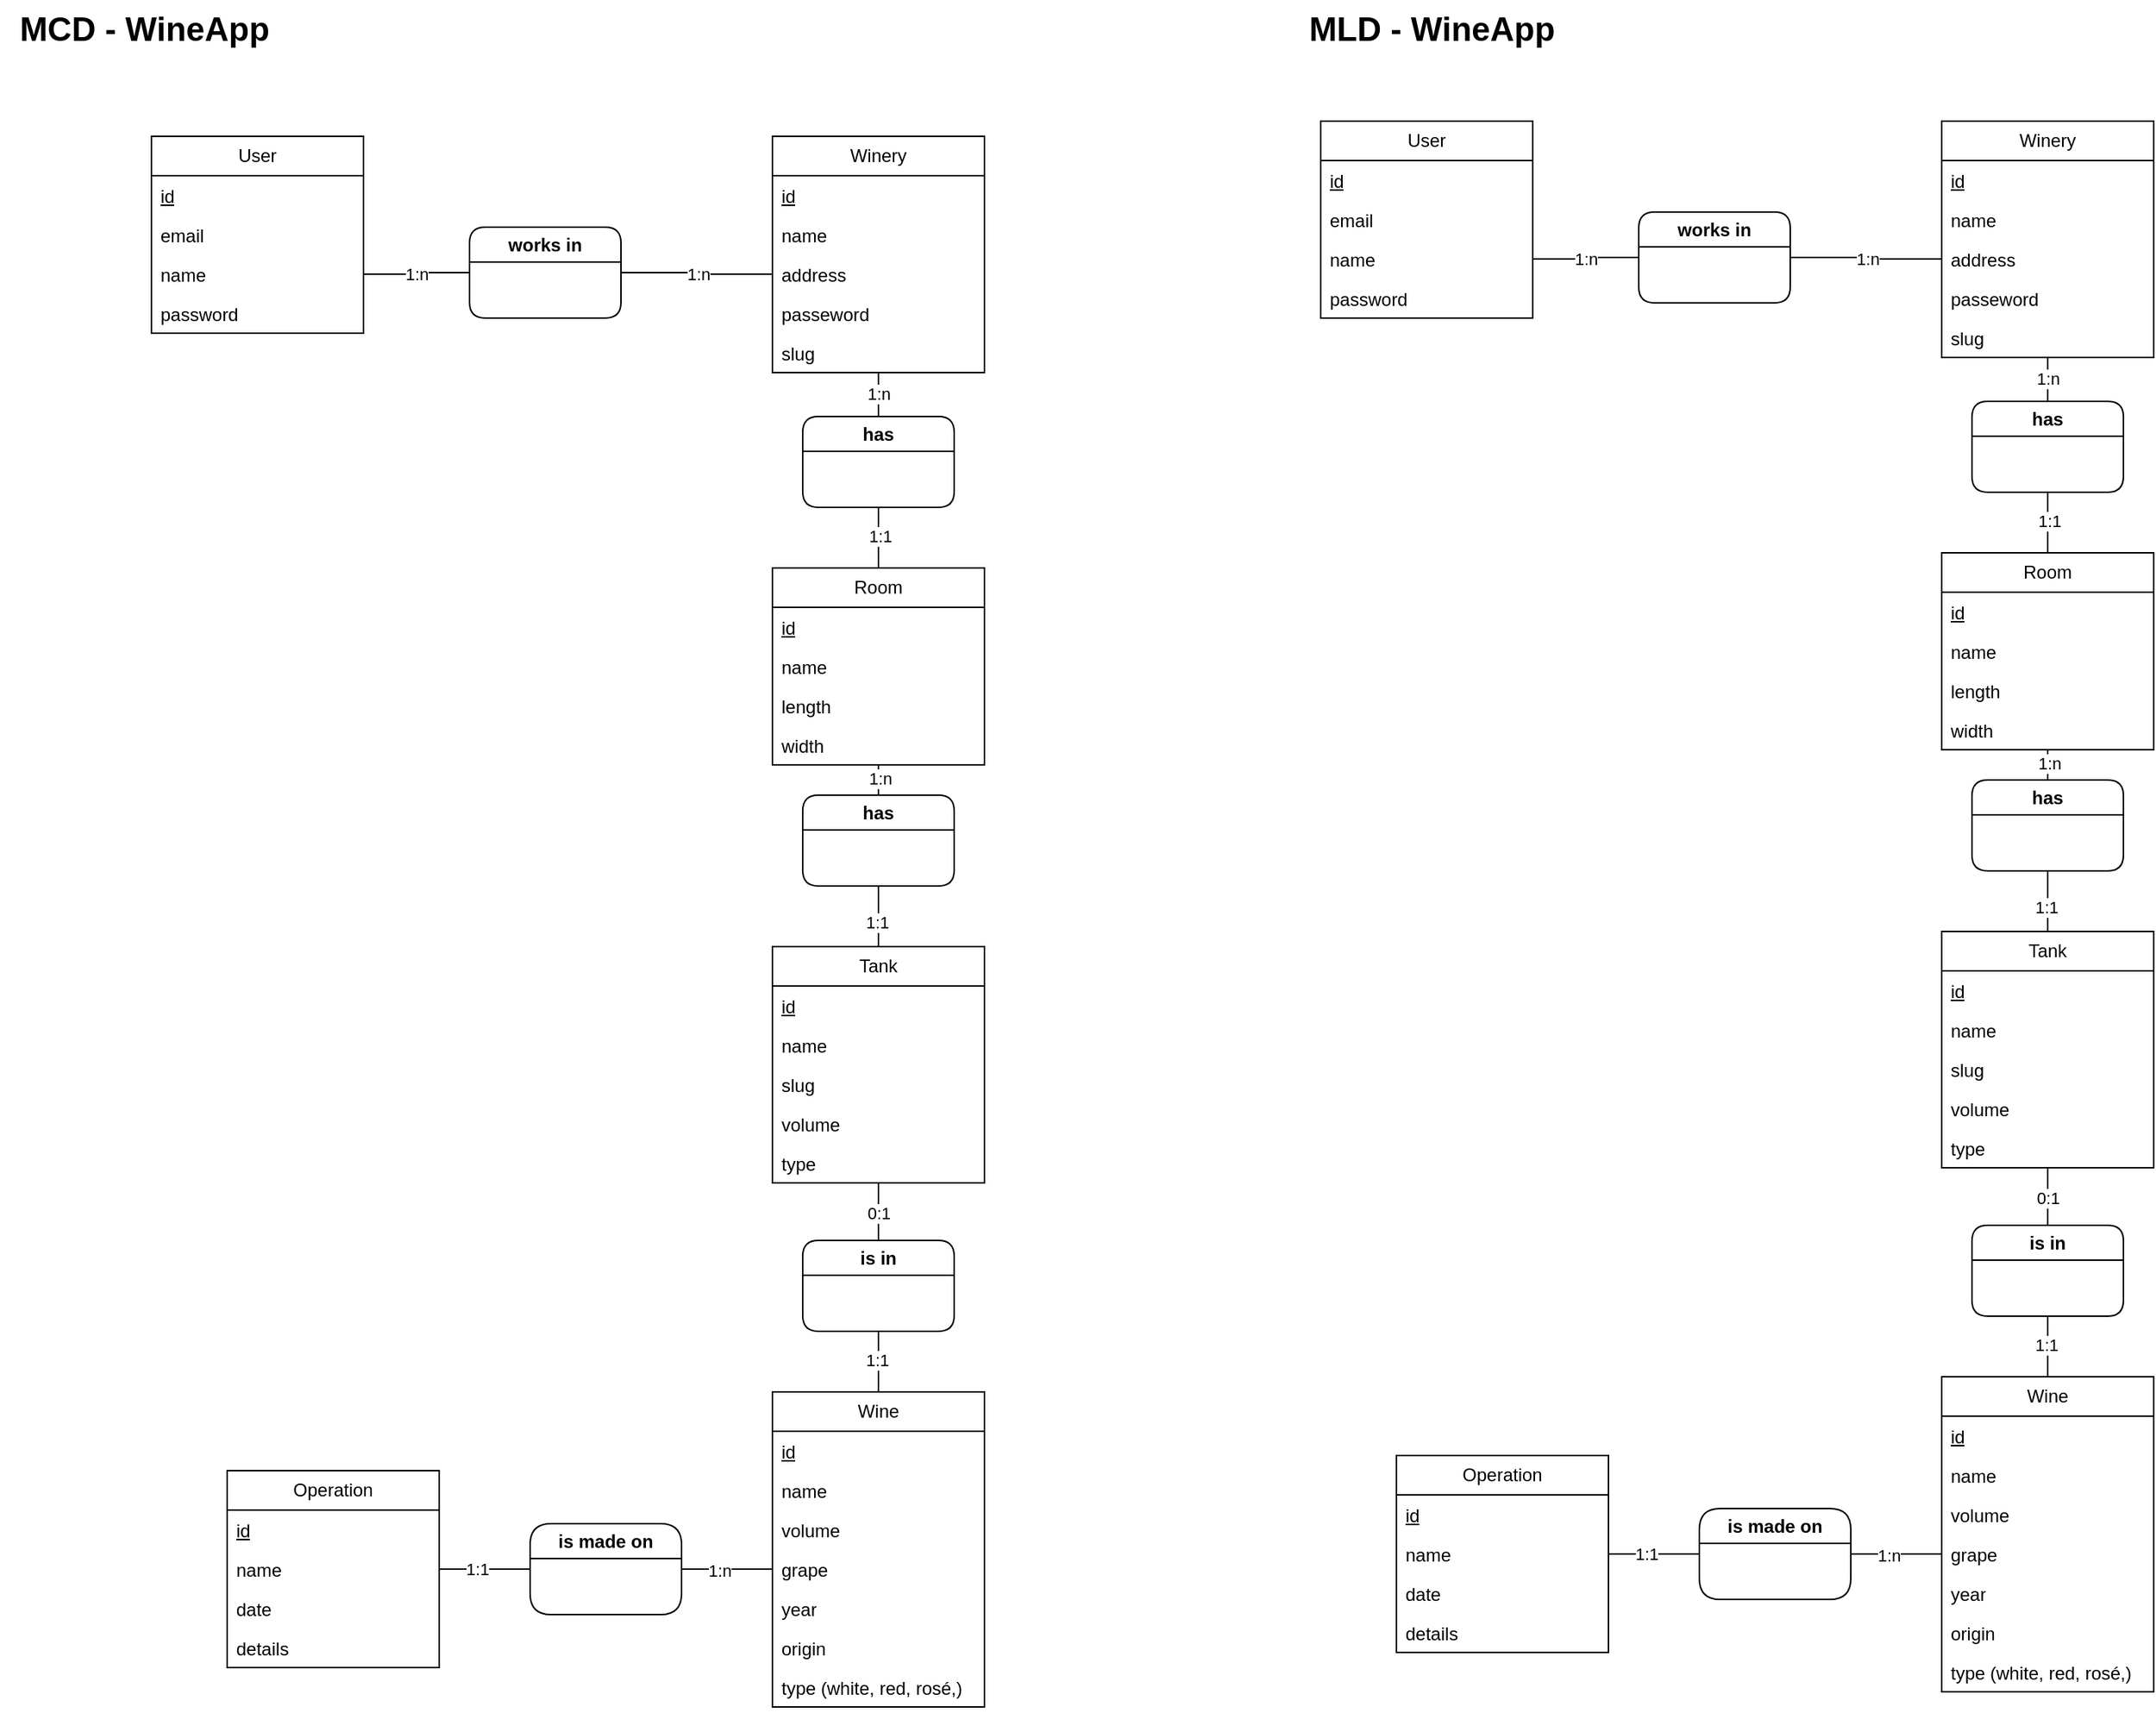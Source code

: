 <mxfile version="23.1.4" type="github">
  <diagram name="Page-1" id="9SM8iRFz8KgwZvnz78GZ">
    <mxGraphModel dx="1760" dy="1583" grid="1" gridSize="10" guides="1" tooltips="1" connect="1" arrows="1" fold="1" page="1" pageScale="1" pageWidth="827" pageHeight="1169" math="0" shadow="0">
      <root>
        <mxCell id="0" />
        <mxCell id="1" parent="0" />
        <mxCell id="mtZeBj0wb_c7YMCQb9q5-4" style="edgeStyle=orthogonalEdgeStyle;rounded=0;orthogonalLoop=1;jettySize=auto;html=1;exitX=1;exitY=0.5;exitDx=0;exitDy=0;entryX=0;entryY=0.5;entryDx=0;entryDy=0;endArrow=none;endFill=0;" edge="1" parent="1" source="mtZeBj0wb_c7YMCQb9q5-16" target="mtZeBj0wb_c7YMCQb9q5-3">
          <mxGeometry relative="1" as="geometry">
            <mxPoint x="260" y="577.5" as="sourcePoint" />
          </mxGeometry>
        </mxCell>
        <mxCell id="mtZeBj0wb_c7YMCQb9q5-51" value="1:n" style="edgeLabel;html=1;align=center;verticalAlign=middle;resizable=0;points=[];" vertex="1" connectable="0" parent="mtZeBj0wb_c7YMCQb9q5-4">
          <mxGeometry x="-0.029" relative="1" as="geometry">
            <mxPoint as="offset" />
          </mxGeometry>
        </mxCell>
        <mxCell id="mtZeBj0wb_c7YMCQb9q5-5" style="edgeStyle=orthogonalEdgeStyle;rounded=0;orthogonalLoop=1;jettySize=auto;html=1;exitX=0;exitY=0.5;exitDx=0;exitDy=0;entryX=1;entryY=0.5;entryDx=0;entryDy=0;endArrow=none;endFill=0;" edge="1" parent="1" source="mtZeBj0wb_c7YMCQb9q5-20" target="mtZeBj0wb_c7YMCQb9q5-3">
          <mxGeometry relative="1" as="geometry">
            <mxPoint x="530" y="580" as="sourcePoint" />
          </mxGeometry>
        </mxCell>
        <mxCell id="mtZeBj0wb_c7YMCQb9q5-53" value="1:n" style="edgeLabel;html=1;align=center;verticalAlign=middle;resizable=0;points=[];" vertex="1" connectable="0" parent="mtZeBj0wb_c7YMCQb9q5-5">
          <mxGeometry x="-0.012" y="-1" relative="1" as="geometry">
            <mxPoint as="offset" />
          </mxGeometry>
        </mxCell>
        <mxCell id="mtZeBj0wb_c7YMCQb9q5-3" value="works in" style="swimlane;whiteSpace=wrap;html=1;rounded=1;" vertex="1" parent="1">
          <mxGeometry x="330" y="170" width="100" height="60" as="geometry" />
        </mxCell>
        <mxCell id="mtZeBj0wb_c7YMCQb9q5-12" style="edgeStyle=orthogonalEdgeStyle;rounded=0;orthogonalLoop=1;jettySize=auto;html=1;entryX=0.5;entryY=0;entryDx=0;entryDy=0;endArrow=none;endFill=0;exitX=0.5;exitY=1;exitDx=0;exitDy=0;" edge="1" parent="1" source="mtZeBj0wb_c7YMCQb9q5-22" target="mtZeBj0wb_c7YMCQb9q5-10">
          <mxGeometry relative="1" as="geometry">
            <mxPoint x="610" y="545" as="sourcePoint" />
          </mxGeometry>
        </mxCell>
        <mxCell id="mtZeBj0wb_c7YMCQb9q5-56" value="1:n" style="edgeLabel;html=1;align=center;verticalAlign=middle;resizable=0;points=[];" vertex="1" connectable="0" parent="mtZeBj0wb_c7YMCQb9q5-12">
          <mxGeometry x="-0.148" y="1" relative="1" as="geometry">
            <mxPoint as="offset" />
          </mxGeometry>
        </mxCell>
        <mxCell id="mtZeBj0wb_c7YMCQb9q5-26" style="edgeStyle=orthogonalEdgeStyle;rounded=0;orthogonalLoop=1;jettySize=auto;html=1;exitX=0.5;exitY=1;exitDx=0;exitDy=0;entryX=0.5;entryY=0;entryDx=0;entryDy=0;endArrow=none;endFill=0;" edge="1" parent="1" source="mtZeBj0wb_c7YMCQb9q5-7" target="mtZeBj0wb_c7YMCQb9q5-22">
          <mxGeometry relative="1" as="geometry" />
        </mxCell>
        <mxCell id="mtZeBj0wb_c7YMCQb9q5-55" value="1:1" style="edgeLabel;html=1;align=center;verticalAlign=middle;resizable=0;points=[];" vertex="1" connectable="0" parent="mtZeBj0wb_c7YMCQb9q5-26">
          <mxGeometry x="-0.043" y="1" relative="1" as="geometry">
            <mxPoint as="offset" />
          </mxGeometry>
        </mxCell>
        <mxCell id="mtZeBj0wb_c7YMCQb9q5-7" value="has" style="swimlane;whiteSpace=wrap;html=1;rounded=1;" vertex="1" parent="1">
          <mxGeometry x="550" y="295" width="100" height="60" as="geometry" />
        </mxCell>
        <mxCell id="mtZeBj0wb_c7YMCQb9q5-8" value="" style="endArrow=none;html=1;rounded=0;exitX=0.5;exitY=0;exitDx=0;exitDy=0;entryX=0.5;entryY=1;entryDx=0;entryDy=0;" edge="1" parent="1" source="mtZeBj0wb_c7YMCQb9q5-7" target="mtZeBj0wb_c7YMCQb9q5-18">
          <mxGeometry width="50" height="50" relative="1" as="geometry">
            <mxPoint x="410" y="685" as="sourcePoint" />
            <mxPoint x="630" y="605" as="targetPoint" />
          </mxGeometry>
        </mxCell>
        <mxCell id="mtZeBj0wb_c7YMCQb9q5-54" value="1:n" style="edgeLabel;html=1;align=center;verticalAlign=middle;resizable=0;points=[];" vertex="1" connectable="0" parent="mtZeBj0wb_c7YMCQb9q5-8">
          <mxGeometry x="0.059" relative="1" as="geometry">
            <mxPoint as="offset" />
          </mxGeometry>
        </mxCell>
        <mxCell id="mtZeBj0wb_c7YMCQb9q5-13" style="edgeStyle=orthogonalEdgeStyle;rounded=0;orthogonalLoop=1;jettySize=auto;html=1;exitX=0.5;exitY=1;exitDx=0;exitDy=0;entryX=0.5;entryY=0;entryDx=0;entryDy=0;endArrow=none;endFill=0;" edge="1" parent="1" source="mtZeBj0wb_c7YMCQb9q5-10" target="mtZeBj0wb_c7YMCQb9q5-27">
          <mxGeometry relative="1" as="geometry">
            <mxPoint x="600" y="705" as="targetPoint" />
          </mxGeometry>
        </mxCell>
        <mxCell id="mtZeBj0wb_c7YMCQb9q5-57" value="1:1" style="edgeLabel;html=1;align=center;verticalAlign=middle;resizable=0;points=[];" vertex="1" connectable="0" parent="mtZeBj0wb_c7YMCQb9q5-13">
          <mxGeometry x="0.197" y="-1" relative="1" as="geometry">
            <mxPoint as="offset" />
          </mxGeometry>
        </mxCell>
        <mxCell id="mtZeBj0wb_c7YMCQb9q5-10" value="has" style="swimlane;whiteSpace=wrap;html=1;rounded=1;" vertex="1" parent="1">
          <mxGeometry x="550" y="545" width="100" height="60" as="geometry" />
        </mxCell>
        <mxCell id="mtZeBj0wb_c7YMCQb9q5-14" value="User" style="swimlane;fontStyle=0;childLayout=stackLayout;horizontal=1;startSize=26;fillColor=none;horizontalStack=0;resizeParent=1;resizeParentMax=0;resizeLast=0;collapsible=1;marginBottom=0;whiteSpace=wrap;html=1;" vertex="1" parent="1">
          <mxGeometry x="120" y="110" width="140" height="130" as="geometry" />
        </mxCell>
        <mxCell id="mtZeBj0wb_c7YMCQb9q5-67" value="&lt;u&gt;id&lt;/u&gt;" style="text;strokeColor=none;fillColor=none;align=left;verticalAlign=top;spacingLeft=4;spacingRight=4;overflow=hidden;rotatable=0;points=[[0,0.5],[1,0.5]];portConstraint=eastwest;whiteSpace=wrap;html=1;" vertex="1" parent="mtZeBj0wb_c7YMCQb9q5-14">
          <mxGeometry y="26" width="140" height="26" as="geometry" />
        </mxCell>
        <mxCell id="mtZeBj0wb_c7YMCQb9q5-15" value="email" style="text;strokeColor=none;fillColor=none;align=left;verticalAlign=top;spacingLeft=4;spacingRight=4;overflow=hidden;rotatable=0;points=[[0,0.5],[1,0.5]];portConstraint=eastwest;whiteSpace=wrap;html=1;" vertex="1" parent="mtZeBj0wb_c7YMCQb9q5-14">
          <mxGeometry y="52" width="140" height="26" as="geometry" />
        </mxCell>
        <mxCell id="mtZeBj0wb_c7YMCQb9q5-16" value="name" style="text;strokeColor=none;fillColor=none;align=left;verticalAlign=top;spacingLeft=4;spacingRight=4;overflow=hidden;rotatable=0;points=[[0,0.5],[1,0.5]];portConstraint=eastwest;whiteSpace=wrap;html=1;" vertex="1" parent="mtZeBj0wb_c7YMCQb9q5-14">
          <mxGeometry y="78" width="140" height="26" as="geometry" />
        </mxCell>
        <mxCell id="mtZeBj0wb_c7YMCQb9q5-17" value="password" style="text;strokeColor=none;fillColor=none;align=left;verticalAlign=top;spacingLeft=4;spacingRight=4;overflow=hidden;rotatable=0;points=[[0,0.5],[1,0.5]];portConstraint=eastwest;whiteSpace=wrap;html=1;" vertex="1" parent="mtZeBj0wb_c7YMCQb9q5-14">
          <mxGeometry y="104" width="140" height="26" as="geometry" />
        </mxCell>
        <mxCell id="mtZeBj0wb_c7YMCQb9q5-18" value="Winery" style="swimlane;fontStyle=0;childLayout=stackLayout;horizontal=1;startSize=26;fillColor=none;horizontalStack=0;resizeParent=1;resizeParentMax=0;resizeLast=0;collapsible=1;marginBottom=0;whiteSpace=wrap;html=1;" vertex="1" parent="1">
          <mxGeometry x="530" y="110" width="140" height="156" as="geometry" />
        </mxCell>
        <mxCell id="mtZeBj0wb_c7YMCQb9q5-68" value="&lt;u&gt;id&lt;/u&gt;" style="text;strokeColor=none;fillColor=none;align=left;verticalAlign=top;spacingLeft=4;spacingRight=4;overflow=hidden;rotatable=0;points=[[0,0.5],[1,0.5]];portConstraint=eastwest;whiteSpace=wrap;html=1;" vertex="1" parent="mtZeBj0wb_c7YMCQb9q5-18">
          <mxGeometry y="26" width="140" height="26" as="geometry" />
        </mxCell>
        <mxCell id="mtZeBj0wb_c7YMCQb9q5-19" value="name" style="text;strokeColor=none;fillColor=none;align=left;verticalAlign=top;spacingLeft=4;spacingRight=4;overflow=hidden;rotatable=0;points=[[0,0.5],[1,0.5]];portConstraint=eastwest;whiteSpace=wrap;html=1;" vertex="1" parent="mtZeBj0wb_c7YMCQb9q5-18">
          <mxGeometry y="52" width="140" height="26" as="geometry" />
        </mxCell>
        <mxCell id="mtZeBj0wb_c7YMCQb9q5-20" value="address" style="text;strokeColor=none;fillColor=none;align=left;verticalAlign=top;spacingLeft=4;spacingRight=4;overflow=hidden;rotatable=0;points=[[0,0.5],[1,0.5]];portConstraint=eastwest;whiteSpace=wrap;html=1;" vertex="1" parent="mtZeBj0wb_c7YMCQb9q5-18">
          <mxGeometry y="78" width="140" height="26" as="geometry" />
        </mxCell>
        <mxCell id="mtZeBj0wb_c7YMCQb9q5-21" value="passeword" style="text;strokeColor=none;fillColor=none;align=left;verticalAlign=top;spacingLeft=4;spacingRight=4;overflow=hidden;rotatable=0;points=[[0,0.5],[1,0.5]];portConstraint=eastwest;whiteSpace=wrap;html=1;" vertex="1" parent="mtZeBj0wb_c7YMCQb9q5-18">
          <mxGeometry y="104" width="140" height="26" as="geometry" />
        </mxCell>
        <mxCell id="mtZeBj0wb_c7YMCQb9q5-65" value="slug" style="text;strokeColor=none;fillColor=none;align=left;verticalAlign=top;spacingLeft=4;spacingRight=4;overflow=hidden;rotatable=0;points=[[0,0.5],[1,0.5]];portConstraint=eastwest;whiteSpace=wrap;html=1;" vertex="1" parent="mtZeBj0wb_c7YMCQb9q5-18">
          <mxGeometry y="130" width="140" height="26" as="geometry" />
        </mxCell>
        <mxCell id="mtZeBj0wb_c7YMCQb9q5-22" value="Room" style="swimlane;fontStyle=0;childLayout=stackLayout;horizontal=1;startSize=26;fillColor=none;horizontalStack=0;resizeParent=1;resizeParentMax=0;resizeLast=0;collapsible=1;marginBottom=0;whiteSpace=wrap;html=1;" vertex="1" parent="1">
          <mxGeometry x="530" y="395" width="140" height="130" as="geometry" />
        </mxCell>
        <mxCell id="mtZeBj0wb_c7YMCQb9q5-69" value="&lt;u&gt;id&lt;/u&gt;" style="text;strokeColor=none;fillColor=none;align=left;verticalAlign=top;spacingLeft=4;spacingRight=4;overflow=hidden;rotatable=0;points=[[0,0.5],[1,0.5]];portConstraint=eastwest;whiteSpace=wrap;html=1;" vertex="1" parent="mtZeBj0wb_c7YMCQb9q5-22">
          <mxGeometry y="26" width="140" height="26" as="geometry" />
        </mxCell>
        <mxCell id="mtZeBj0wb_c7YMCQb9q5-23" value="name" style="text;strokeColor=none;fillColor=none;align=left;verticalAlign=top;spacingLeft=4;spacingRight=4;overflow=hidden;rotatable=0;points=[[0,0.5],[1,0.5]];portConstraint=eastwest;whiteSpace=wrap;html=1;" vertex="1" parent="mtZeBj0wb_c7YMCQb9q5-22">
          <mxGeometry y="52" width="140" height="26" as="geometry" />
        </mxCell>
        <mxCell id="mtZeBj0wb_c7YMCQb9q5-24" value="length" style="text;strokeColor=none;fillColor=none;align=left;verticalAlign=top;spacingLeft=4;spacingRight=4;overflow=hidden;rotatable=0;points=[[0,0.5],[1,0.5]];portConstraint=eastwest;whiteSpace=wrap;html=1;" vertex="1" parent="mtZeBj0wb_c7YMCQb9q5-22">
          <mxGeometry y="78" width="140" height="26" as="geometry" />
        </mxCell>
        <mxCell id="mtZeBj0wb_c7YMCQb9q5-25" value="width" style="text;strokeColor=none;fillColor=none;align=left;verticalAlign=top;spacingLeft=4;spacingRight=4;overflow=hidden;rotatable=0;points=[[0,0.5],[1,0.5]];portConstraint=eastwest;whiteSpace=wrap;html=1;" vertex="1" parent="mtZeBj0wb_c7YMCQb9q5-22">
          <mxGeometry y="104" width="140" height="26" as="geometry" />
        </mxCell>
        <mxCell id="mtZeBj0wb_c7YMCQb9q5-39" style="edgeStyle=orthogonalEdgeStyle;rounded=0;orthogonalLoop=1;jettySize=auto;html=1;exitX=0.5;exitY=1;exitDx=0;exitDy=0;entryX=0.5;entryY=0;entryDx=0;entryDy=0;endArrow=none;endFill=0;" edge="1" parent="1" source="mtZeBj0wb_c7YMCQb9q5-27" target="mtZeBj0wb_c7YMCQb9q5-35">
          <mxGeometry relative="1" as="geometry" />
        </mxCell>
        <mxCell id="mtZeBj0wb_c7YMCQb9q5-61" value="0:1" style="edgeLabel;html=1;align=center;verticalAlign=middle;resizable=0;points=[];" vertex="1" connectable="0" parent="mtZeBj0wb_c7YMCQb9q5-39">
          <mxGeometry x="0.053" relative="1" as="geometry">
            <mxPoint as="offset" />
          </mxGeometry>
        </mxCell>
        <mxCell id="mtZeBj0wb_c7YMCQb9q5-27" value="Tank" style="swimlane;fontStyle=0;childLayout=stackLayout;horizontal=1;startSize=26;fillColor=none;horizontalStack=0;resizeParent=1;resizeParentMax=0;resizeLast=0;collapsible=1;marginBottom=0;whiteSpace=wrap;html=1;" vertex="1" parent="1">
          <mxGeometry x="530" y="645" width="140" height="156" as="geometry" />
        </mxCell>
        <mxCell id="mtZeBj0wb_c7YMCQb9q5-70" value="&lt;u&gt;id&lt;/u&gt;" style="text;strokeColor=none;fillColor=none;align=left;verticalAlign=top;spacingLeft=4;spacingRight=4;overflow=hidden;rotatable=0;points=[[0,0.5],[1,0.5]];portConstraint=eastwest;whiteSpace=wrap;html=1;" vertex="1" parent="mtZeBj0wb_c7YMCQb9q5-27">
          <mxGeometry y="26" width="140" height="26" as="geometry" />
        </mxCell>
        <mxCell id="mtZeBj0wb_c7YMCQb9q5-28" value="name" style="text;strokeColor=none;fillColor=none;align=left;verticalAlign=top;spacingLeft=4;spacingRight=4;overflow=hidden;rotatable=0;points=[[0,0.5],[1,0.5]];portConstraint=eastwest;whiteSpace=wrap;html=1;" vertex="1" parent="mtZeBj0wb_c7YMCQb9q5-27">
          <mxGeometry y="52" width="140" height="26" as="geometry" />
        </mxCell>
        <mxCell id="mtZeBj0wb_c7YMCQb9q5-71" value="slug" style="text;strokeColor=none;fillColor=none;align=left;verticalAlign=top;spacingLeft=4;spacingRight=4;overflow=hidden;rotatable=0;points=[[0,0.5],[1,0.5]];portConstraint=eastwest;whiteSpace=wrap;html=1;" vertex="1" parent="mtZeBj0wb_c7YMCQb9q5-27">
          <mxGeometry y="78" width="140" height="26" as="geometry" />
        </mxCell>
        <mxCell id="mtZeBj0wb_c7YMCQb9q5-29" value="volume" style="text;strokeColor=none;fillColor=none;align=left;verticalAlign=top;spacingLeft=4;spacingRight=4;overflow=hidden;rotatable=0;points=[[0,0.5],[1,0.5]];portConstraint=eastwest;whiteSpace=wrap;html=1;" vertex="1" parent="mtZeBj0wb_c7YMCQb9q5-27">
          <mxGeometry y="104" width="140" height="26" as="geometry" />
        </mxCell>
        <mxCell id="mtZeBj0wb_c7YMCQb9q5-30" value="type" style="text;strokeColor=none;fillColor=none;align=left;verticalAlign=top;spacingLeft=4;spacingRight=4;overflow=hidden;rotatable=0;points=[[0,0.5],[1,0.5]];portConstraint=eastwest;whiteSpace=wrap;html=1;" vertex="1" parent="mtZeBj0wb_c7YMCQb9q5-27">
          <mxGeometry y="130" width="140" height="26" as="geometry" />
        </mxCell>
        <mxCell id="mtZeBj0wb_c7YMCQb9q5-31" value="Wine" style="swimlane;fontStyle=0;childLayout=stackLayout;horizontal=1;startSize=26;fillColor=none;horizontalStack=0;resizeParent=1;resizeParentMax=0;resizeLast=0;collapsible=1;marginBottom=0;whiteSpace=wrap;html=1;" vertex="1" parent="1">
          <mxGeometry x="530" y="939" width="140" height="208" as="geometry">
            <mxRectangle x="510" y="790" width="70" height="30" as="alternateBounds" />
          </mxGeometry>
        </mxCell>
        <mxCell id="mtZeBj0wb_c7YMCQb9q5-73" value="&lt;u&gt;id&lt;/u&gt;" style="text;strokeColor=none;fillColor=none;align=left;verticalAlign=top;spacingLeft=4;spacingRight=4;overflow=hidden;rotatable=0;points=[[0,0.5],[1,0.5]];portConstraint=eastwest;whiteSpace=wrap;html=1;" vertex="1" parent="mtZeBj0wb_c7YMCQb9q5-31">
          <mxGeometry y="26" width="140" height="26" as="geometry" />
        </mxCell>
        <mxCell id="mtZeBj0wb_c7YMCQb9q5-32" value="name" style="text;strokeColor=none;fillColor=none;align=left;verticalAlign=top;spacingLeft=4;spacingRight=4;overflow=hidden;rotatable=0;points=[[0,0.5],[1,0.5]];portConstraint=eastwest;whiteSpace=wrap;html=1;" vertex="1" parent="mtZeBj0wb_c7YMCQb9q5-31">
          <mxGeometry y="52" width="140" height="26" as="geometry" />
        </mxCell>
        <mxCell id="mtZeBj0wb_c7YMCQb9q5-33" value="volume" style="text;strokeColor=none;fillColor=none;align=left;verticalAlign=top;spacingLeft=4;spacingRight=4;overflow=hidden;rotatable=0;points=[[0,0.5],[1,0.5]];portConstraint=eastwest;whiteSpace=wrap;html=1;" vertex="1" parent="mtZeBj0wb_c7YMCQb9q5-31">
          <mxGeometry y="78" width="140" height="26" as="geometry" />
        </mxCell>
        <mxCell id="mtZeBj0wb_c7YMCQb9q5-34" value="grape" style="text;strokeColor=none;fillColor=none;align=left;verticalAlign=top;spacingLeft=4;spacingRight=4;overflow=hidden;rotatable=0;points=[[0,0.5],[1,0.5]];portConstraint=eastwest;whiteSpace=wrap;html=1;" vertex="1" parent="mtZeBj0wb_c7YMCQb9q5-31">
          <mxGeometry y="104" width="140" height="26" as="geometry" />
        </mxCell>
        <mxCell id="mtZeBj0wb_c7YMCQb9q5-36" value="year" style="text;strokeColor=none;fillColor=none;align=left;verticalAlign=top;spacingLeft=4;spacingRight=4;overflow=hidden;rotatable=0;points=[[0,0.5],[1,0.5]];portConstraint=eastwest;whiteSpace=wrap;html=1;" vertex="1" parent="mtZeBj0wb_c7YMCQb9q5-31">
          <mxGeometry y="130" width="140" height="26" as="geometry" />
        </mxCell>
        <mxCell id="mtZeBj0wb_c7YMCQb9q5-37" value="origin" style="text;strokeColor=none;fillColor=none;align=left;verticalAlign=top;spacingLeft=4;spacingRight=4;overflow=hidden;rotatable=0;points=[[0,0.5],[1,0.5]];portConstraint=eastwest;whiteSpace=wrap;html=1;" vertex="1" parent="mtZeBj0wb_c7YMCQb9q5-31">
          <mxGeometry y="156" width="140" height="26" as="geometry" />
        </mxCell>
        <mxCell id="mtZeBj0wb_c7YMCQb9q5-38" value="type (white, red, rosé,)" style="text;strokeColor=none;fillColor=none;align=left;verticalAlign=top;spacingLeft=4;spacingRight=4;overflow=hidden;rotatable=0;points=[[0,0.5],[1,0.5]];portConstraint=eastwest;whiteSpace=wrap;html=1;" vertex="1" parent="mtZeBj0wb_c7YMCQb9q5-31">
          <mxGeometry y="182" width="140" height="26" as="geometry" />
        </mxCell>
        <mxCell id="mtZeBj0wb_c7YMCQb9q5-40" style="edgeStyle=orthogonalEdgeStyle;rounded=0;orthogonalLoop=1;jettySize=auto;html=1;exitX=0.5;exitY=1;exitDx=0;exitDy=0;entryX=0.5;entryY=0;entryDx=0;entryDy=0;endArrow=none;endFill=0;" edge="1" parent="1" source="mtZeBj0wb_c7YMCQb9q5-35" target="mtZeBj0wb_c7YMCQb9q5-31">
          <mxGeometry relative="1" as="geometry" />
        </mxCell>
        <mxCell id="mtZeBj0wb_c7YMCQb9q5-62" value="1:1" style="edgeLabel;html=1;align=center;verticalAlign=middle;resizable=0;points=[];" vertex="1" connectable="0" parent="mtZeBj0wb_c7YMCQb9q5-40">
          <mxGeometry x="-0.083" y="-1" relative="1" as="geometry">
            <mxPoint as="offset" />
          </mxGeometry>
        </mxCell>
        <mxCell id="mtZeBj0wb_c7YMCQb9q5-35" value="is in" style="swimlane;whiteSpace=wrap;html=1;rounded=1;" vertex="1" parent="1">
          <mxGeometry x="550" y="839" width="100" height="60" as="geometry" />
        </mxCell>
        <mxCell id="mtZeBj0wb_c7YMCQb9q5-49" style="edgeStyle=orthogonalEdgeStyle;rounded=0;orthogonalLoop=1;jettySize=auto;html=1;exitX=1;exitY=0.5;exitDx=0;exitDy=0;entryX=0;entryY=0.5;entryDx=0;entryDy=0;endArrow=none;endFill=0;" edge="1" parent="1" source="mtZeBj0wb_c7YMCQb9q5-41" target="mtZeBj0wb_c7YMCQb9q5-48">
          <mxGeometry relative="1" as="geometry" />
        </mxCell>
        <mxCell id="mtZeBj0wb_c7YMCQb9q5-63" value="1:1" style="edgeLabel;html=1;align=center;verticalAlign=middle;resizable=0;points=[];" vertex="1" connectable="0" parent="mtZeBj0wb_c7YMCQb9q5-49">
          <mxGeometry x="-0.186" relative="1" as="geometry">
            <mxPoint as="offset" />
          </mxGeometry>
        </mxCell>
        <mxCell id="mtZeBj0wb_c7YMCQb9q5-41" value="Operation" style="swimlane;fontStyle=0;childLayout=stackLayout;horizontal=1;startSize=26;fillColor=none;horizontalStack=0;resizeParent=1;resizeParentMax=0;resizeLast=0;collapsible=1;marginBottom=0;whiteSpace=wrap;html=1;" vertex="1" parent="1">
          <mxGeometry x="170" y="991" width="140" height="130" as="geometry">
            <mxRectangle x="510" y="790" width="70" height="30" as="alternateBounds" />
          </mxGeometry>
        </mxCell>
        <mxCell id="mtZeBj0wb_c7YMCQb9q5-74" value="&lt;u&gt;id&lt;/u&gt;" style="text;strokeColor=none;fillColor=none;align=left;verticalAlign=top;spacingLeft=4;spacingRight=4;overflow=hidden;rotatable=0;points=[[0,0.5],[1,0.5]];portConstraint=eastwest;whiteSpace=wrap;html=1;" vertex="1" parent="mtZeBj0wb_c7YMCQb9q5-41">
          <mxGeometry y="26" width="140" height="26" as="geometry" />
        </mxCell>
        <mxCell id="mtZeBj0wb_c7YMCQb9q5-42" value="name" style="text;strokeColor=none;fillColor=none;align=left;verticalAlign=top;spacingLeft=4;spacingRight=4;overflow=hidden;rotatable=0;points=[[0,0.5],[1,0.5]];portConstraint=eastwest;whiteSpace=wrap;html=1;" vertex="1" parent="mtZeBj0wb_c7YMCQb9q5-41">
          <mxGeometry y="52" width="140" height="26" as="geometry" />
        </mxCell>
        <mxCell id="mtZeBj0wb_c7YMCQb9q5-43" value="date" style="text;strokeColor=none;fillColor=none;align=left;verticalAlign=top;spacingLeft=4;spacingRight=4;overflow=hidden;rotatable=0;points=[[0,0.5],[1,0.5]];portConstraint=eastwest;whiteSpace=wrap;html=1;" vertex="1" parent="mtZeBj0wb_c7YMCQb9q5-41">
          <mxGeometry y="78" width="140" height="26" as="geometry" />
        </mxCell>
        <mxCell id="mtZeBj0wb_c7YMCQb9q5-44" value="details" style="text;strokeColor=none;fillColor=none;align=left;verticalAlign=top;spacingLeft=4;spacingRight=4;overflow=hidden;rotatable=0;points=[[0,0.5],[1,0.5]];portConstraint=eastwest;whiteSpace=wrap;html=1;" vertex="1" parent="mtZeBj0wb_c7YMCQb9q5-41">
          <mxGeometry y="104" width="140" height="26" as="geometry" />
        </mxCell>
        <mxCell id="mtZeBj0wb_c7YMCQb9q5-50" style="edgeStyle=orthogonalEdgeStyle;rounded=0;orthogonalLoop=1;jettySize=auto;html=1;exitX=1;exitY=0.5;exitDx=0;exitDy=0;entryX=0;entryY=0.5;entryDx=0;entryDy=0;endArrow=none;endFill=0;" edge="1" parent="1" source="mtZeBj0wb_c7YMCQb9q5-48" target="mtZeBj0wb_c7YMCQb9q5-34">
          <mxGeometry relative="1" as="geometry" />
        </mxCell>
        <mxCell id="mtZeBj0wb_c7YMCQb9q5-64" value="1:n" style="edgeLabel;html=1;align=center;verticalAlign=middle;resizable=0;points=[];" vertex="1" connectable="0" parent="mtZeBj0wb_c7YMCQb9q5-50">
          <mxGeometry x="-0.17" y="-1" relative="1" as="geometry">
            <mxPoint as="offset" />
          </mxGeometry>
        </mxCell>
        <mxCell id="mtZeBj0wb_c7YMCQb9q5-48" value="is made on" style="swimlane;whiteSpace=wrap;html=1;rounded=1;arcSize=20;" vertex="1" parent="1">
          <mxGeometry x="370" y="1026" width="100" height="60" as="geometry" />
        </mxCell>
        <mxCell id="mtZeBj0wb_c7YMCQb9q5-76" value="&lt;font style=&quot;font-size: 22px;&quot;&gt;&lt;b&gt;MCD - WineApp&lt;/b&gt;&lt;br&gt;&lt;/font&gt;" style="text;html=1;align=center;verticalAlign=middle;resizable=0;points=[];autosize=1;strokeColor=none;fillColor=none;" vertex="1" parent="1">
          <mxGeometry x="20" y="20" width="190" height="40" as="geometry" />
        </mxCell>
        <mxCell id="mtZeBj0wb_c7YMCQb9q5-77" value="&lt;font style=&quot;font-size: 22px;&quot;&gt;&lt;b&gt;MLD - WineApp&lt;/b&gt;&lt;br&gt;&lt;/font&gt;" style="text;html=1;align=center;verticalAlign=middle;resizable=0;points=[];autosize=1;strokeColor=none;fillColor=none;" vertex="1" parent="1">
          <mxGeometry x="870" y="20" width="190" height="40" as="geometry" />
        </mxCell>
        <mxCell id="mtZeBj0wb_c7YMCQb9q5-78" style="edgeStyle=orthogonalEdgeStyle;rounded=0;orthogonalLoop=1;jettySize=auto;html=1;exitX=1;exitY=0.5;exitDx=0;exitDy=0;entryX=0;entryY=0.5;entryDx=0;entryDy=0;endArrow=none;endFill=0;" edge="1" parent="1" source="mtZeBj0wb_c7YMCQb9q5-96" target="mtZeBj0wb_c7YMCQb9q5-82">
          <mxGeometry relative="1" as="geometry">
            <mxPoint x="1032" y="567.5" as="sourcePoint" />
          </mxGeometry>
        </mxCell>
        <mxCell id="mtZeBj0wb_c7YMCQb9q5-79" value="1:n" style="edgeLabel;html=1;align=center;verticalAlign=middle;resizable=0;points=[];" vertex="1" connectable="0" parent="mtZeBj0wb_c7YMCQb9q5-78">
          <mxGeometry x="-0.029" relative="1" as="geometry">
            <mxPoint as="offset" />
          </mxGeometry>
        </mxCell>
        <mxCell id="mtZeBj0wb_c7YMCQb9q5-80" style="edgeStyle=orthogonalEdgeStyle;rounded=0;orthogonalLoop=1;jettySize=auto;html=1;exitX=0;exitY=0.5;exitDx=0;exitDy=0;entryX=1;entryY=0.5;entryDx=0;entryDy=0;endArrow=none;endFill=0;" edge="1" parent="1" source="mtZeBj0wb_c7YMCQb9q5-101" target="mtZeBj0wb_c7YMCQb9q5-82">
          <mxGeometry relative="1" as="geometry">
            <mxPoint x="1302" y="570" as="sourcePoint" />
          </mxGeometry>
        </mxCell>
        <mxCell id="mtZeBj0wb_c7YMCQb9q5-81" value="1:n" style="edgeLabel;html=1;align=center;verticalAlign=middle;resizable=0;points=[];" vertex="1" connectable="0" parent="mtZeBj0wb_c7YMCQb9q5-80">
          <mxGeometry x="-0.012" y="-1" relative="1" as="geometry">
            <mxPoint as="offset" />
          </mxGeometry>
        </mxCell>
        <mxCell id="mtZeBj0wb_c7YMCQb9q5-82" value="works in" style="swimlane;whiteSpace=wrap;html=1;rounded=1;" vertex="1" parent="1">
          <mxGeometry x="1102" y="160" width="100" height="60" as="geometry" />
        </mxCell>
        <mxCell id="mtZeBj0wb_c7YMCQb9q5-83" style="edgeStyle=orthogonalEdgeStyle;rounded=0;orthogonalLoop=1;jettySize=auto;html=1;entryX=0.5;entryY=0;entryDx=0;entryDy=0;endArrow=none;endFill=0;exitX=0.5;exitY=1;exitDx=0;exitDy=0;" edge="1" parent="1" source="mtZeBj0wb_c7YMCQb9q5-104" target="mtZeBj0wb_c7YMCQb9q5-92">
          <mxGeometry relative="1" as="geometry">
            <mxPoint x="1382" y="535" as="sourcePoint" />
          </mxGeometry>
        </mxCell>
        <mxCell id="mtZeBj0wb_c7YMCQb9q5-84" value="1:n" style="edgeLabel;html=1;align=center;verticalAlign=middle;resizable=0;points=[];" vertex="1" connectable="0" parent="mtZeBj0wb_c7YMCQb9q5-83">
          <mxGeometry x="-0.148" y="1" relative="1" as="geometry">
            <mxPoint as="offset" />
          </mxGeometry>
        </mxCell>
        <mxCell id="mtZeBj0wb_c7YMCQb9q5-85" style="edgeStyle=orthogonalEdgeStyle;rounded=0;orthogonalLoop=1;jettySize=auto;html=1;exitX=0.5;exitY=1;exitDx=0;exitDy=0;entryX=0.5;entryY=0;entryDx=0;entryDy=0;endArrow=none;endFill=0;" edge="1" parent="1" source="mtZeBj0wb_c7YMCQb9q5-87" target="mtZeBj0wb_c7YMCQb9q5-104">
          <mxGeometry relative="1" as="geometry" />
        </mxCell>
        <mxCell id="mtZeBj0wb_c7YMCQb9q5-86" value="1:1" style="edgeLabel;html=1;align=center;verticalAlign=middle;resizable=0;points=[];" vertex="1" connectable="0" parent="mtZeBj0wb_c7YMCQb9q5-85">
          <mxGeometry x="-0.043" y="1" relative="1" as="geometry">
            <mxPoint as="offset" />
          </mxGeometry>
        </mxCell>
        <mxCell id="mtZeBj0wb_c7YMCQb9q5-87" value="has" style="swimlane;whiteSpace=wrap;html=1;rounded=1;" vertex="1" parent="1">
          <mxGeometry x="1322" y="285" width="100" height="60" as="geometry" />
        </mxCell>
        <mxCell id="mtZeBj0wb_c7YMCQb9q5-88" value="" style="endArrow=none;html=1;rounded=0;exitX=0.5;exitY=0;exitDx=0;exitDy=0;entryX=0.5;entryY=1;entryDx=0;entryDy=0;" edge="1" parent="1" source="mtZeBj0wb_c7YMCQb9q5-87" target="mtZeBj0wb_c7YMCQb9q5-98">
          <mxGeometry width="50" height="50" relative="1" as="geometry">
            <mxPoint x="1182" y="675" as="sourcePoint" />
            <mxPoint x="1402" y="595" as="targetPoint" />
          </mxGeometry>
        </mxCell>
        <mxCell id="mtZeBj0wb_c7YMCQb9q5-89" value="1:n" style="edgeLabel;html=1;align=center;verticalAlign=middle;resizable=0;points=[];" vertex="1" connectable="0" parent="mtZeBj0wb_c7YMCQb9q5-88">
          <mxGeometry x="0.059" relative="1" as="geometry">
            <mxPoint as="offset" />
          </mxGeometry>
        </mxCell>
        <mxCell id="mtZeBj0wb_c7YMCQb9q5-90" style="edgeStyle=orthogonalEdgeStyle;rounded=0;orthogonalLoop=1;jettySize=auto;html=1;exitX=0.5;exitY=1;exitDx=0;exitDy=0;entryX=0.5;entryY=0;entryDx=0;entryDy=0;endArrow=none;endFill=0;" edge="1" parent="1" source="mtZeBj0wb_c7YMCQb9q5-92" target="mtZeBj0wb_c7YMCQb9q5-111">
          <mxGeometry relative="1" as="geometry">
            <mxPoint x="1372" y="695" as="targetPoint" />
          </mxGeometry>
        </mxCell>
        <mxCell id="mtZeBj0wb_c7YMCQb9q5-91" value="1:1" style="edgeLabel;html=1;align=center;verticalAlign=middle;resizable=0;points=[];" vertex="1" connectable="0" parent="mtZeBj0wb_c7YMCQb9q5-90">
          <mxGeometry x="0.197" y="-1" relative="1" as="geometry">
            <mxPoint as="offset" />
          </mxGeometry>
        </mxCell>
        <mxCell id="mtZeBj0wb_c7YMCQb9q5-92" value="has" style="swimlane;whiteSpace=wrap;html=1;rounded=1;" vertex="1" parent="1">
          <mxGeometry x="1322" y="535" width="100" height="60" as="geometry" />
        </mxCell>
        <mxCell id="mtZeBj0wb_c7YMCQb9q5-93" value="User" style="swimlane;fontStyle=0;childLayout=stackLayout;horizontal=1;startSize=26;fillColor=none;horizontalStack=0;resizeParent=1;resizeParentMax=0;resizeLast=0;collapsible=1;marginBottom=0;whiteSpace=wrap;html=1;" vertex="1" parent="1">
          <mxGeometry x="892" y="100" width="140" height="130" as="geometry" />
        </mxCell>
        <mxCell id="mtZeBj0wb_c7YMCQb9q5-94" value="&lt;u&gt;id&lt;/u&gt;" style="text;strokeColor=none;fillColor=none;align=left;verticalAlign=top;spacingLeft=4;spacingRight=4;overflow=hidden;rotatable=0;points=[[0,0.5],[1,0.5]];portConstraint=eastwest;whiteSpace=wrap;html=1;" vertex="1" parent="mtZeBj0wb_c7YMCQb9q5-93">
          <mxGeometry y="26" width="140" height="26" as="geometry" />
        </mxCell>
        <mxCell id="mtZeBj0wb_c7YMCQb9q5-95" value="email" style="text;strokeColor=none;fillColor=none;align=left;verticalAlign=top;spacingLeft=4;spacingRight=4;overflow=hidden;rotatable=0;points=[[0,0.5],[1,0.5]];portConstraint=eastwest;whiteSpace=wrap;html=1;" vertex="1" parent="mtZeBj0wb_c7YMCQb9q5-93">
          <mxGeometry y="52" width="140" height="26" as="geometry" />
        </mxCell>
        <mxCell id="mtZeBj0wb_c7YMCQb9q5-96" value="name" style="text;strokeColor=none;fillColor=none;align=left;verticalAlign=top;spacingLeft=4;spacingRight=4;overflow=hidden;rotatable=0;points=[[0,0.5],[1,0.5]];portConstraint=eastwest;whiteSpace=wrap;html=1;" vertex="1" parent="mtZeBj0wb_c7YMCQb9q5-93">
          <mxGeometry y="78" width="140" height="26" as="geometry" />
        </mxCell>
        <mxCell id="mtZeBj0wb_c7YMCQb9q5-97" value="password" style="text;strokeColor=none;fillColor=none;align=left;verticalAlign=top;spacingLeft=4;spacingRight=4;overflow=hidden;rotatable=0;points=[[0,0.5],[1,0.5]];portConstraint=eastwest;whiteSpace=wrap;html=1;" vertex="1" parent="mtZeBj0wb_c7YMCQb9q5-93">
          <mxGeometry y="104" width="140" height="26" as="geometry" />
        </mxCell>
        <mxCell id="mtZeBj0wb_c7YMCQb9q5-98" value="Winery" style="swimlane;fontStyle=0;childLayout=stackLayout;horizontal=1;startSize=26;fillColor=none;horizontalStack=0;resizeParent=1;resizeParentMax=0;resizeLast=0;collapsible=1;marginBottom=0;whiteSpace=wrap;html=1;" vertex="1" parent="1">
          <mxGeometry x="1302" y="100" width="140" height="156" as="geometry" />
        </mxCell>
        <mxCell id="mtZeBj0wb_c7YMCQb9q5-99" value="&lt;u&gt;id&lt;/u&gt;" style="text;strokeColor=none;fillColor=none;align=left;verticalAlign=top;spacingLeft=4;spacingRight=4;overflow=hidden;rotatable=0;points=[[0,0.5],[1,0.5]];portConstraint=eastwest;whiteSpace=wrap;html=1;" vertex="1" parent="mtZeBj0wb_c7YMCQb9q5-98">
          <mxGeometry y="26" width="140" height="26" as="geometry" />
        </mxCell>
        <mxCell id="mtZeBj0wb_c7YMCQb9q5-100" value="name" style="text;strokeColor=none;fillColor=none;align=left;verticalAlign=top;spacingLeft=4;spacingRight=4;overflow=hidden;rotatable=0;points=[[0,0.5],[1,0.5]];portConstraint=eastwest;whiteSpace=wrap;html=1;" vertex="1" parent="mtZeBj0wb_c7YMCQb9q5-98">
          <mxGeometry y="52" width="140" height="26" as="geometry" />
        </mxCell>
        <mxCell id="mtZeBj0wb_c7YMCQb9q5-101" value="address" style="text;strokeColor=none;fillColor=none;align=left;verticalAlign=top;spacingLeft=4;spacingRight=4;overflow=hidden;rotatable=0;points=[[0,0.5],[1,0.5]];portConstraint=eastwest;whiteSpace=wrap;html=1;" vertex="1" parent="mtZeBj0wb_c7YMCQb9q5-98">
          <mxGeometry y="78" width="140" height="26" as="geometry" />
        </mxCell>
        <mxCell id="mtZeBj0wb_c7YMCQb9q5-102" value="passeword" style="text;strokeColor=none;fillColor=none;align=left;verticalAlign=top;spacingLeft=4;spacingRight=4;overflow=hidden;rotatable=0;points=[[0,0.5],[1,0.5]];portConstraint=eastwest;whiteSpace=wrap;html=1;" vertex="1" parent="mtZeBj0wb_c7YMCQb9q5-98">
          <mxGeometry y="104" width="140" height="26" as="geometry" />
        </mxCell>
        <mxCell id="mtZeBj0wb_c7YMCQb9q5-103" value="slug" style="text;strokeColor=none;fillColor=none;align=left;verticalAlign=top;spacingLeft=4;spacingRight=4;overflow=hidden;rotatable=0;points=[[0,0.5],[1,0.5]];portConstraint=eastwest;whiteSpace=wrap;html=1;" vertex="1" parent="mtZeBj0wb_c7YMCQb9q5-98">
          <mxGeometry y="130" width="140" height="26" as="geometry" />
        </mxCell>
        <mxCell id="mtZeBj0wb_c7YMCQb9q5-104" value="Room" style="swimlane;fontStyle=0;childLayout=stackLayout;horizontal=1;startSize=26;fillColor=none;horizontalStack=0;resizeParent=1;resizeParentMax=0;resizeLast=0;collapsible=1;marginBottom=0;whiteSpace=wrap;html=1;" vertex="1" parent="1">
          <mxGeometry x="1302" y="385" width="140" height="130" as="geometry" />
        </mxCell>
        <mxCell id="mtZeBj0wb_c7YMCQb9q5-105" value="&lt;u&gt;id&lt;/u&gt;" style="text;strokeColor=none;fillColor=none;align=left;verticalAlign=top;spacingLeft=4;spacingRight=4;overflow=hidden;rotatable=0;points=[[0,0.5],[1,0.5]];portConstraint=eastwest;whiteSpace=wrap;html=1;" vertex="1" parent="mtZeBj0wb_c7YMCQb9q5-104">
          <mxGeometry y="26" width="140" height="26" as="geometry" />
        </mxCell>
        <mxCell id="mtZeBj0wb_c7YMCQb9q5-106" value="name" style="text;strokeColor=none;fillColor=none;align=left;verticalAlign=top;spacingLeft=4;spacingRight=4;overflow=hidden;rotatable=0;points=[[0,0.5],[1,0.5]];portConstraint=eastwest;whiteSpace=wrap;html=1;" vertex="1" parent="mtZeBj0wb_c7YMCQb9q5-104">
          <mxGeometry y="52" width="140" height="26" as="geometry" />
        </mxCell>
        <mxCell id="mtZeBj0wb_c7YMCQb9q5-107" value="length" style="text;strokeColor=none;fillColor=none;align=left;verticalAlign=top;spacingLeft=4;spacingRight=4;overflow=hidden;rotatable=0;points=[[0,0.5],[1,0.5]];portConstraint=eastwest;whiteSpace=wrap;html=1;" vertex="1" parent="mtZeBj0wb_c7YMCQb9q5-104">
          <mxGeometry y="78" width="140" height="26" as="geometry" />
        </mxCell>
        <mxCell id="mtZeBj0wb_c7YMCQb9q5-108" value="width" style="text;strokeColor=none;fillColor=none;align=left;verticalAlign=top;spacingLeft=4;spacingRight=4;overflow=hidden;rotatable=0;points=[[0,0.5],[1,0.5]];portConstraint=eastwest;whiteSpace=wrap;html=1;" vertex="1" parent="mtZeBj0wb_c7YMCQb9q5-104">
          <mxGeometry y="104" width="140" height="26" as="geometry" />
        </mxCell>
        <mxCell id="mtZeBj0wb_c7YMCQb9q5-109" style="edgeStyle=orthogonalEdgeStyle;rounded=0;orthogonalLoop=1;jettySize=auto;html=1;exitX=0.5;exitY=1;exitDx=0;exitDy=0;entryX=0.5;entryY=0;entryDx=0;entryDy=0;endArrow=none;endFill=0;" edge="1" parent="1" source="mtZeBj0wb_c7YMCQb9q5-111" target="mtZeBj0wb_c7YMCQb9q5-127">
          <mxGeometry relative="1" as="geometry" />
        </mxCell>
        <mxCell id="mtZeBj0wb_c7YMCQb9q5-110" value="0:1" style="edgeLabel;html=1;align=center;verticalAlign=middle;resizable=0;points=[];" vertex="1" connectable="0" parent="mtZeBj0wb_c7YMCQb9q5-109">
          <mxGeometry x="0.053" relative="1" as="geometry">
            <mxPoint as="offset" />
          </mxGeometry>
        </mxCell>
        <mxCell id="mtZeBj0wb_c7YMCQb9q5-111" value="Tank" style="swimlane;fontStyle=0;childLayout=stackLayout;horizontal=1;startSize=26;fillColor=none;horizontalStack=0;resizeParent=1;resizeParentMax=0;resizeLast=0;collapsible=1;marginBottom=0;whiteSpace=wrap;html=1;" vertex="1" parent="1">
          <mxGeometry x="1302" y="635" width="140" height="156" as="geometry" />
        </mxCell>
        <mxCell id="mtZeBj0wb_c7YMCQb9q5-112" value="&lt;u&gt;id&lt;/u&gt;" style="text;strokeColor=none;fillColor=none;align=left;verticalAlign=top;spacingLeft=4;spacingRight=4;overflow=hidden;rotatable=0;points=[[0,0.5],[1,0.5]];portConstraint=eastwest;whiteSpace=wrap;html=1;" vertex="1" parent="mtZeBj0wb_c7YMCQb9q5-111">
          <mxGeometry y="26" width="140" height="26" as="geometry" />
        </mxCell>
        <mxCell id="mtZeBj0wb_c7YMCQb9q5-113" value="name" style="text;strokeColor=none;fillColor=none;align=left;verticalAlign=top;spacingLeft=4;spacingRight=4;overflow=hidden;rotatable=0;points=[[0,0.5],[1,0.5]];portConstraint=eastwest;whiteSpace=wrap;html=1;" vertex="1" parent="mtZeBj0wb_c7YMCQb9q5-111">
          <mxGeometry y="52" width="140" height="26" as="geometry" />
        </mxCell>
        <mxCell id="mtZeBj0wb_c7YMCQb9q5-114" value="slug" style="text;strokeColor=none;fillColor=none;align=left;verticalAlign=top;spacingLeft=4;spacingRight=4;overflow=hidden;rotatable=0;points=[[0,0.5],[1,0.5]];portConstraint=eastwest;whiteSpace=wrap;html=1;" vertex="1" parent="mtZeBj0wb_c7YMCQb9q5-111">
          <mxGeometry y="78" width="140" height="26" as="geometry" />
        </mxCell>
        <mxCell id="mtZeBj0wb_c7YMCQb9q5-115" value="volume" style="text;strokeColor=none;fillColor=none;align=left;verticalAlign=top;spacingLeft=4;spacingRight=4;overflow=hidden;rotatable=0;points=[[0,0.5],[1,0.5]];portConstraint=eastwest;whiteSpace=wrap;html=1;" vertex="1" parent="mtZeBj0wb_c7YMCQb9q5-111">
          <mxGeometry y="104" width="140" height="26" as="geometry" />
        </mxCell>
        <mxCell id="mtZeBj0wb_c7YMCQb9q5-116" value="type" style="text;strokeColor=none;fillColor=none;align=left;verticalAlign=top;spacingLeft=4;spacingRight=4;overflow=hidden;rotatable=0;points=[[0,0.5],[1,0.5]];portConstraint=eastwest;whiteSpace=wrap;html=1;" vertex="1" parent="mtZeBj0wb_c7YMCQb9q5-111">
          <mxGeometry y="130" width="140" height="26" as="geometry" />
        </mxCell>
        <mxCell id="mtZeBj0wb_c7YMCQb9q5-117" value="Wine" style="swimlane;fontStyle=0;childLayout=stackLayout;horizontal=1;startSize=26;fillColor=none;horizontalStack=0;resizeParent=1;resizeParentMax=0;resizeLast=0;collapsible=1;marginBottom=0;whiteSpace=wrap;html=1;" vertex="1" parent="1">
          <mxGeometry x="1302" y="929" width="140" height="208" as="geometry">
            <mxRectangle x="510" y="790" width="70" height="30" as="alternateBounds" />
          </mxGeometry>
        </mxCell>
        <mxCell id="mtZeBj0wb_c7YMCQb9q5-118" value="&lt;u&gt;id&lt;/u&gt;" style="text;strokeColor=none;fillColor=none;align=left;verticalAlign=top;spacingLeft=4;spacingRight=4;overflow=hidden;rotatable=0;points=[[0,0.5],[1,0.5]];portConstraint=eastwest;whiteSpace=wrap;html=1;" vertex="1" parent="mtZeBj0wb_c7YMCQb9q5-117">
          <mxGeometry y="26" width="140" height="26" as="geometry" />
        </mxCell>
        <mxCell id="mtZeBj0wb_c7YMCQb9q5-119" value="name" style="text;strokeColor=none;fillColor=none;align=left;verticalAlign=top;spacingLeft=4;spacingRight=4;overflow=hidden;rotatable=0;points=[[0,0.5],[1,0.5]];portConstraint=eastwest;whiteSpace=wrap;html=1;" vertex="1" parent="mtZeBj0wb_c7YMCQb9q5-117">
          <mxGeometry y="52" width="140" height="26" as="geometry" />
        </mxCell>
        <mxCell id="mtZeBj0wb_c7YMCQb9q5-120" value="volume" style="text;strokeColor=none;fillColor=none;align=left;verticalAlign=top;spacingLeft=4;spacingRight=4;overflow=hidden;rotatable=0;points=[[0,0.5],[1,0.5]];portConstraint=eastwest;whiteSpace=wrap;html=1;" vertex="1" parent="mtZeBj0wb_c7YMCQb9q5-117">
          <mxGeometry y="78" width="140" height="26" as="geometry" />
        </mxCell>
        <mxCell id="mtZeBj0wb_c7YMCQb9q5-121" value="grape" style="text;strokeColor=none;fillColor=none;align=left;verticalAlign=top;spacingLeft=4;spacingRight=4;overflow=hidden;rotatable=0;points=[[0,0.5],[1,0.5]];portConstraint=eastwest;whiteSpace=wrap;html=1;" vertex="1" parent="mtZeBj0wb_c7YMCQb9q5-117">
          <mxGeometry y="104" width="140" height="26" as="geometry" />
        </mxCell>
        <mxCell id="mtZeBj0wb_c7YMCQb9q5-122" value="year" style="text;strokeColor=none;fillColor=none;align=left;verticalAlign=top;spacingLeft=4;spacingRight=4;overflow=hidden;rotatable=0;points=[[0,0.5],[1,0.5]];portConstraint=eastwest;whiteSpace=wrap;html=1;" vertex="1" parent="mtZeBj0wb_c7YMCQb9q5-117">
          <mxGeometry y="130" width="140" height="26" as="geometry" />
        </mxCell>
        <mxCell id="mtZeBj0wb_c7YMCQb9q5-123" value="origin" style="text;strokeColor=none;fillColor=none;align=left;verticalAlign=top;spacingLeft=4;spacingRight=4;overflow=hidden;rotatable=0;points=[[0,0.5],[1,0.5]];portConstraint=eastwest;whiteSpace=wrap;html=1;" vertex="1" parent="mtZeBj0wb_c7YMCQb9q5-117">
          <mxGeometry y="156" width="140" height="26" as="geometry" />
        </mxCell>
        <mxCell id="mtZeBj0wb_c7YMCQb9q5-124" value="type (white, red, rosé,)" style="text;strokeColor=none;fillColor=none;align=left;verticalAlign=top;spacingLeft=4;spacingRight=4;overflow=hidden;rotatable=0;points=[[0,0.5],[1,0.5]];portConstraint=eastwest;whiteSpace=wrap;html=1;" vertex="1" parent="mtZeBj0wb_c7YMCQb9q5-117">
          <mxGeometry y="182" width="140" height="26" as="geometry" />
        </mxCell>
        <mxCell id="mtZeBj0wb_c7YMCQb9q5-125" style="edgeStyle=orthogonalEdgeStyle;rounded=0;orthogonalLoop=1;jettySize=auto;html=1;exitX=0.5;exitY=1;exitDx=0;exitDy=0;entryX=0.5;entryY=0;entryDx=0;entryDy=0;endArrow=none;endFill=0;" edge="1" parent="1" source="mtZeBj0wb_c7YMCQb9q5-127" target="mtZeBj0wb_c7YMCQb9q5-117">
          <mxGeometry relative="1" as="geometry" />
        </mxCell>
        <mxCell id="mtZeBj0wb_c7YMCQb9q5-126" value="1:1" style="edgeLabel;html=1;align=center;verticalAlign=middle;resizable=0;points=[];" vertex="1" connectable="0" parent="mtZeBj0wb_c7YMCQb9q5-125">
          <mxGeometry x="-0.083" y="-1" relative="1" as="geometry">
            <mxPoint as="offset" />
          </mxGeometry>
        </mxCell>
        <mxCell id="mtZeBj0wb_c7YMCQb9q5-127" value="is in" style="swimlane;whiteSpace=wrap;html=1;rounded=1;" vertex="1" parent="1">
          <mxGeometry x="1322" y="829" width="100" height="60" as="geometry" />
        </mxCell>
        <mxCell id="mtZeBj0wb_c7YMCQb9q5-128" style="edgeStyle=orthogonalEdgeStyle;rounded=0;orthogonalLoop=1;jettySize=auto;html=1;exitX=1;exitY=0.5;exitDx=0;exitDy=0;entryX=0;entryY=0.5;entryDx=0;entryDy=0;endArrow=none;endFill=0;" edge="1" parent="1" source="mtZeBj0wb_c7YMCQb9q5-130" target="mtZeBj0wb_c7YMCQb9q5-137">
          <mxGeometry relative="1" as="geometry" />
        </mxCell>
        <mxCell id="mtZeBj0wb_c7YMCQb9q5-129" value="1:1" style="edgeLabel;html=1;align=center;verticalAlign=middle;resizable=0;points=[];" vertex="1" connectable="0" parent="mtZeBj0wb_c7YMCQb9q5-128">
          <mxGeometry x="-0.186" relative="1" as="geometry">
            <mxPoint as="offset" />
          </mxGeometry>
        </mxCell>
        <mxCell id="mtZeBj0wb_c7YMCQb9q5-130" value="Operation" style="swimlane;fontStyle=0;childLayout=stackLayout;horizontal=1;startSize=26;fillColor=none;horizontalStack=0;resizeParent=1;resizeParentMax=0;resizeLast=0;collapsible=1;marginBottom=0;whiteSpace=wrap;html=1;" vertex="1" parent="1">
          <mxGeometry x="942" y="981" width="140" height="130" as="geometry">
            <mxRectangle x="510" y="790" width="70" height="30" as="alternateBounds" />
          </mxGeometry>
        </mxCell>
        <mxCell id="mtZeBj0wb_c7YMCQb9q5-131" value="&lt;u&gt;id&lt;/u&gt;" style="text;strokeColor=none;fillColor=none;align=left;verticalAlign=top;spacingLeft=4;spacingRight=4;overflow=hidden;rotatable=0;points=[[0,0.5],[1,0.5]];portConstraint=eastwest;whiteSpace=wrap;html=1;" vertex="1" parent="mtZeBj0wb_c7YMCQb9q5-130">
          <mxGeometry y="26" width="140" height="26" as="geometry" />
        </mxCell>
        <mxCell id="mtZeBj0wb_c7YMCQb9q5-132" value="name" style="text;strokeColor=none;fillColor=none;align=left;verticalAlign=top;spacingLeft=4;spacingRight=4;overflow=hidden;rotatable=0;points=[[0,0.5],[1,0.5]];portConstraint=eastwest;whiteSpace=wrap;html=1;" vertex="1" parent="mtZeBj0wb_c7YMCQb9q5-130">
          <mxGeometry y="52" width="140" height="26" as="geometry" />
        </mxCell>
        <mxCell id="mtZeBj0wb_c7YMCQb9q5-133" value="date" style="text;strokeColor=none;fillColor=none;align=left;verticalAlign=top;spacingLeft=4;spacingRight=4;overflow=hidden;rotatable=0;points=[[0,0.5],[1,0.5]];portConstraint=eastwest;whiteSpace=wrap;html=1;" vertex="1" parent="mtZeBj0wb_c7YMCQb9q5-130">
          <mxGeometry y="78" width="140" height="26" as="geometry" />
        </mxCell>
        <mxCell id="mtZeBj0wb_c7YMCQb9q5-134" value="details" style="text;strokeColor=none;fillColor=none;align=left;verticalAlign=top;spacingLeft=4;spacingRight=4;overflow=hidden;rotatable=0;points=[[0,0.5],[1,0.5]];portConstraint=eastwest;whiteSpace=wrap;html=1;" vertex="1" parent="mtZeBj0wb_c7YMCQb9q5-130">
          <mxGeometry y="104" width="140" height="26" as="geometry" />
        </mxCell>
        <mxCell id="mtZeBj0wb_c7YMCQb9q5-135" style="edgeStyle=orthogonalEdgeStyle;rounded=0;orthogonalLoop=1;jettySize=auto;html=1;exitX=1;exitY=0.5;exitDx=0;exitDy=0;entryX=0;entryY=0.5;entryDx=0;entryDy=0;endArrow=none;endFill=0;" edge="1" parent="1" source="mtZeBj0wb_c7YMCQb9q5-137" target="mtZeBj0wb_c7YMCQb9q5-121">
          <mxGeometry relative="1" as="geometry" />
        </mxCell>
        <mxCell id="mtZeBj0wb_c7YMCQb9q5-136" value="1:n" style="edgeLabel;html=1;align=center;verticalAlign=middle;resizable=0;points=[];" vertex="1" connectable="0" parent="mtZeBj0wb_c7YMCQb9q5-135">
          <mxGeometry x="-0.17" y="-1" relative="1" as="geometry">
            <mxPoint as="offset" />
          </mxGeometry>
        </mxCell>
        <mxCell id="mtZeBj0wb_c7YMCQb9q5-137" value="is made on" style="swimlane;whiteSpace=wrap;html=1;rounded=1;arcSize=20;" vertex="1" parent="1">
          <mxGeometry x="1142" y="1016" width="100" height="60" as="geometry" />
        </mxCell>
      </root>
    </mxGraphModel>
  </diagram>
</mxfile>
